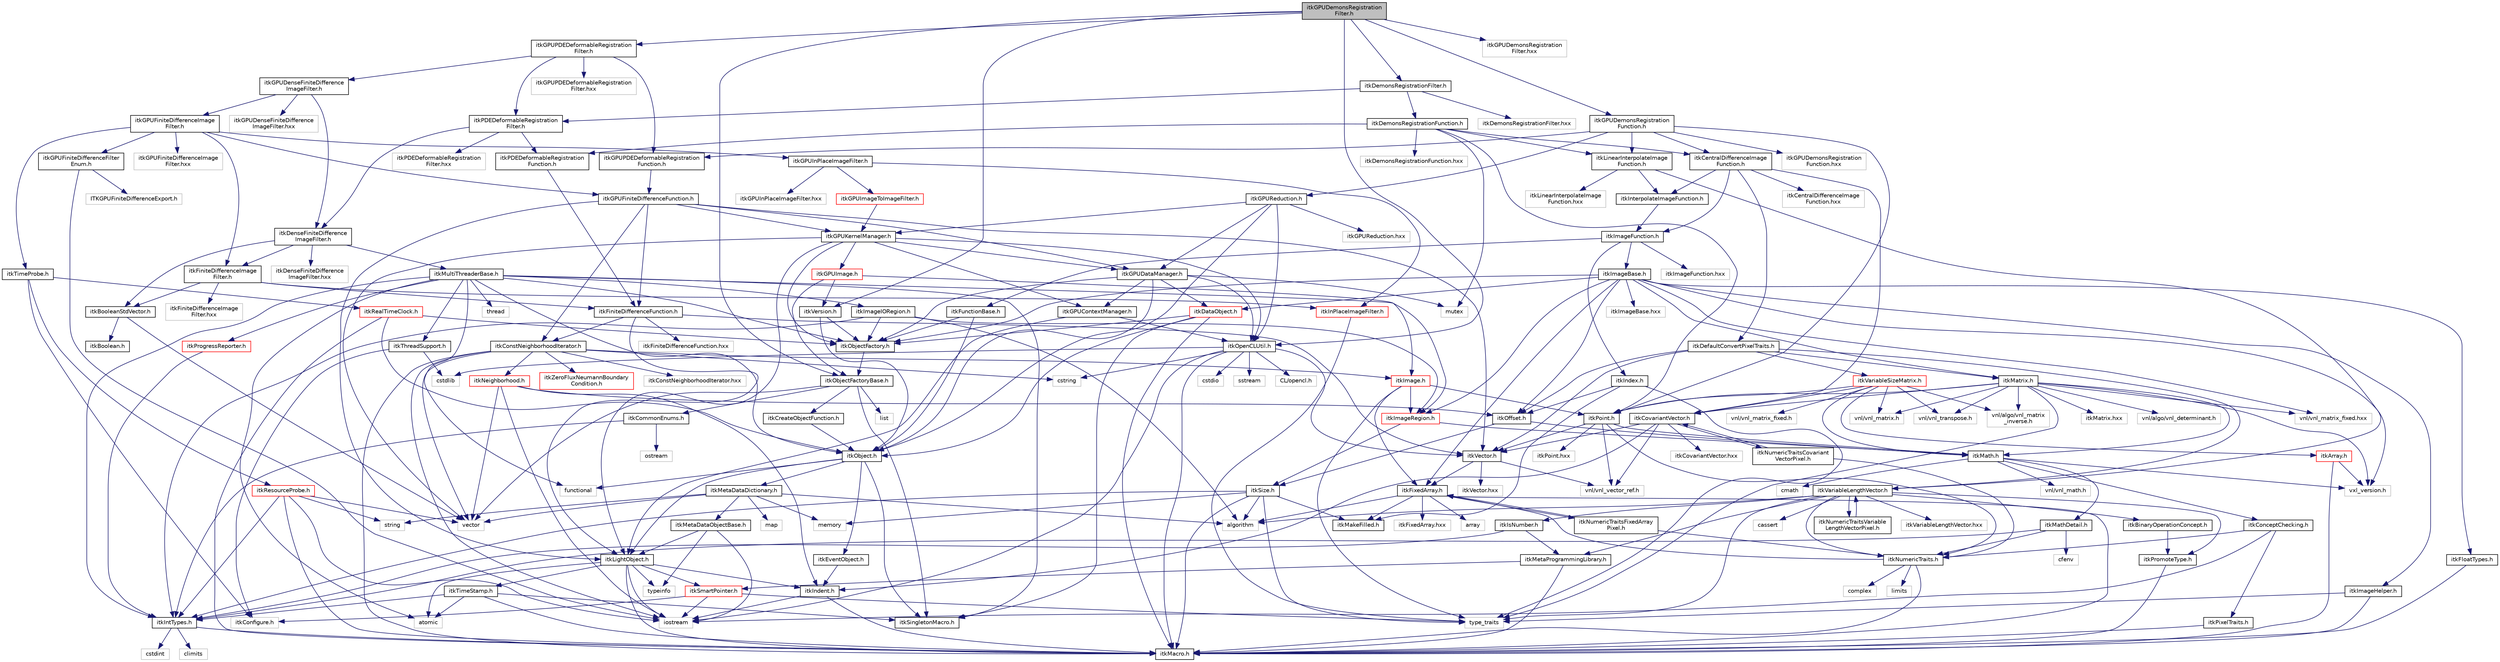 digraph "itkGPUDemonsRegistrationFilter.h"
{
 // LATEX_PDF_SIZE
  edge [fontname="Helvetica",fontsize="10",labelfontname="Helvetica",labelfontsize="10"];
  node [fontname="Helvetica",fontsize="10",shape=record];
  Node1 [label="itkGPUDemonsRegistration\lFilter.h",height=0.2,width=0.4,color="black", fillcolor="grey75", style="filled", fontcolor="black",tooltip=" "];
  Node1 -> Node2 [color="midnightblue",fontsize="10",style="solid",fontname="Helvetica"];
  Node2 [label="itkOpenCLUtil.h",height=0.2,width=0.4,color="black", fillcolor="white", style="filled",URL="$itkOpenCLUtil_8h.html",tooltip=" "];
  Node2 -> Node3 [color="midnightblue",fontsize="10",style="solid",fontname="Helvetica"];
  Node3 [label="cstring",height=0.2,width=0.4,color="grey75", fillcolor="white", style="filled",tooltip=" "];
  Node2 -> Node4 [color="midnightblue",fontsize="10",style="solid",fontname="Helvetica"];
  Node4 [label="cstdlib",height=0.2,width=0.4,color="grey75", fillcolor="white", style="filled",tooltip=" "];
  Node2 -> Node5 [color="midnightblue",fontsize="10",style="solid",fontname="Helvetica"];
  Node5 [label="cstdio",height=0.2,width=0.4,color="grey75", fillcolor="white", style="filled",tooltip=" "];
  Node2 -> Node6 [color="midnightblue",fontsize="10",style="solid",fontname="Helvetica"];
  Node6 [label="iostream",height=0.2,width=0.4,color="grey75", fillcolor="white", style="filled",tooltip=" "];
  Node2 -> Node7 [color="midnightblue",fontsize="10",style="solid",fontname="Helvetica"];
  Node7 [label="sstream",height=0.2,width=0.4,color="grey75", fillcolor="white", style="filled",tooltip=" "];
  Node2 -> Node8 [color="midnightblue",fontsize="10",style="solid",fontname="Helvetica"];
  Node8 [label="itkVector.h",height=0.2,width=0.4,color="black", fillcolor="white", style="filled",URL="$itkVector_8h.html",tooltip=" "];
  Node8 -> Node9 [color="midnightblue",fontsize="10",style="solid",fontname="Helvetica"];
  Node9 [label="itkFixedArray.h",height=0.2,width=0.4,color="black", fillcolor="white", style="filled",URL="$itkFixedArray_8h.html",tooltip=" "];
  Node9 -> Node10 [color="midnightblue",fontsize="10",style="solid",fontname="Helvetica"];
  Node10 [label="itkMacro.h",height=0.2,width=0.4,color="black", fillcolor="white", style="filled",URL="$itkMacro_8h.html",tooltip=" "];
  Node9 -> Node11 [color="midnightblue",fontsize="10",style="solid",fontname="Helvetica"];
  Node11 [label="itkMakeFilled.h",height=0.2,width=0.4,color="black", fillcolor="white", style="filled",URL="$itkMakeFilled_8h.html",tooltip=" "];
  Node9 -> Node12 [color="midnightblue",fontsize="10",style="solid",fontname="Helvetica"];
  Node12 [label="algorithm",height=0.2,width=0.4,color="grey75", fillcolor="white", style="filled",tooltip=" "];
  Node9 -> Node13 [color="midnightblue",fontsize="10",style="solid",fontname="Helvetica"];
  Node13 [label="array",height=0.2,width=0.4,color="grey75", fillcolor="white", style="filled",tooltip=" "];
  Node9 -> Node14 [color="midnightblue",fontsize="10",style="solid",fontname="Helvetica"];
  Node14 [label="itkFixedArray.hxx",height=0.2,width=0.4,color="grey75", fillcolor="white", style="filled",tooltip=" "];
  Node9 -> Node15 [color="midnightblue",fontsize="10",style="solid",fontname="Helvetica"];
  Node15 [label="itkNumericTraitsFixedArray\lPixel.h",height=0.2,width=0.4,color="black", fillcolor="white", style="filled",URL="$itkNumericTraitsFixedArrayPixel_8h.html",tooltip=" "];
  Node15 -> Node16 [color="midnightblue",fontsize="10",style="solid",fontname="Helvetica"];
  Node16 [label="itkNumericTraits.h",height=0.2,width=0.4,color="black", fillcolor="white", style="filled",URL="$itkNumericTraits_8h.html",tooltip=" "];
  Node16 -> Node10 [color="midnightblue",fontsize="10",style="solid",fontname="Helvetica"];
  Node16 -> Node17 [color="midnightblue",fontsize="10",style="solid",fontname="Helvetica"];
  Node17 [label="limits",height=0.2,width=0.4,color="grey75", fillcolor="white", style="filled",tooltip=" "];
  Node16 -> Node18 [color="midnightblue",fontsize="10",style="solid",fontname="Helvetica"];
  Node18 [label="complex",height=0.2,width=0.4,color="grey75", fillcolor="white", style="filled",tooltip=" "];
  Node16 -> Node9 [color="midnightblue",fontsize="10",style="solid",fontname="Helvetica"];
  Node15 -> Node9 [color="midnightblue",fontsize="10",style="solid",fontname="Helvetica"];
  Node8 -> Node19 [color="midnightblue",fontsize="10",style="solid",fontname="Helvetica"];
  Node19 [label="vnl/vnl_vector_ref.h",height=0.2,width=0.4,color="grey75", fillcolor="white", style="filled",tooltip=" "];
  Node8 -> Node20 [color="midnightblue",fontsize="10",style="solid",fontname="Helvetica"];
  Node20 [label="itkVector.hxx",height=0.2,width=0.4,color="grey75", fillcolor="white", style="filled",tooltip=" "];
  Node2 -> Node21 [color="midnightblue",fontsize="10",style="solid",fontname="Helvetica"];
  Node21 [label="CL/opencl.h",height=0.2,width=0.4,color="grey75", fillcolor="white", style="filled",tooltip=" "];
  Node2 -> Node10 [color="midnightblue",fontsize="10",style="solid",fontname="Helvetica"];
  Node1 -> Node22 [color="midnightblue",fontsize="10",style="solid",fontname="Helvetica"];
  Node22 [label="itkDemonsRegistrationFilter.h",height=0.2,width=0.4,color="black", fillcolor="white", style="filled",URL="$itkDemonsRegistrationFilter_8h.html",tooltip=" "];
  Node22 -> Node23 [color="midnightblue",fontsize="10",style="solid",fontname="Helvetica"];
  Node23 [label="itkPDEDeformableRegistration\lFilter.h",height=0.2,width=0.4,color="black", fillcolor="white", style="filled",URL="$itkPDEDeformableRegistrationFilter_8h.html",tooltip=" "];
  Node23 -> Node24 [color="midnightblue",fontsize="10",style="solid",fontname="Helvetica"];
  Node24 [label="itkDenseFiniteDifference\lImageFilter.h",height=0.2,width=0.4,color="black", fillcolor="white", style="filled",URL="$itkDenseFiniteDifferenceImageFilter_8h.html",tooltip=" "];
  Node24 -> Node25 [color="midnightblue",fontsize="10",style="solid",fontname="Helvetica"];
  Node25 [label="itkBooleanStdVector.h",height=0.2,width=0.4,color="black", fillcolor="white", style="filled",URL="$itkBooleanStdVector_8h.html",tooltip=" "];
  Node25 -> Node26 [color="midnightblue",fontsize="10",style="solid",fontname="Helvetica"];
  Node26 [label="itkBoolean.h",height=0.2,width=0.4,color="black", fillcolor="white", style="filled",URL="$itkBoolean_8h.html",tooltip=" "];
  Node25 -> Node27 [color="midnightblue",fontsize="10",style="solid",fontname="Helvetica"];
  Node27 [label="vector",height=0.2,width=0.4,color="grey75", fillcolor="white", style="filled",tooltip=" "];
  Node24 -> Node28 [color="midnightblue",fontsize="10",style="solid",fontname="Helvetica"];
  Node28 [label="itkFiniteDifferenceImage\lFilter.h",height=0.2,width=0.4,color="black", fillcolor="white", style="filled",URL="$itkFiniteDifferenceImageFilter_8h.html",tooltip=" "];
  Node28 -> Node25 [color="midnightblue",fontsize="10",style="solid",fontname="Helvetica"];
  Node28 -> Node29 [color="midnightblue",fontsize="10",style="solid",fontname="Helvetica"];
  Node29 [label="itkInPlaceImageFilter.h",height=0.2,width=0.4,color="red", fillcolor="white", style="filled",URL="$itkInPlaceImageFilter_8h.html",tooltip=" "];
  Node29 -> Node38 [color="midnightblue",fontsize="10",style="solid",fontname="Helvetica"];
  Node38 [label="type_traits",height=0.2,width=0.4,color="grey75", fillcolor="white", style="filled",tooltip=" "];
  Node28 -> Node121 [color="midnightblue",fontsize="10",style="solid",fontname="Helvetica"];
  Node121 [label="itkFiniteDifferenceFunction.h",height=0.2,width=0.4,color="black", fillcolor="white", style="filled",URL="$itkFiniteDifferenceFunction_8h.html",tooltip=" "];
  Node121 -> Node35 [color="midnightblue",fontsize="10",style="solid",fontname="Helvetica"];
  Node35 [label="itkLightObject.h",height=0.2,width=0.4,color="black", fillcolor="white", style="filled",URL="$itkLightObject_8h.html",tooltip=" "];
  Node35 -> Node10 [color="midnightblue",fontsize="10",style="solid",fontname="Helvetica"];
  Node35 -> Node36 [color="midnightblue",fontsize="10",style="solid",fontname="Helvetica"];
  Node36 [label="itkSmartPointer.h",height=0.2,width=0.4,color="red", fillcolor="white", style="filled",URL="$itkSmartPointer_8h.html",tooltip=" "];
  Node36 -> Node6 [color="midnightblue",fontsize="10",style="solid",fontname="Helvetica"];
  Node36 -> Node38 [color="midnightblue",fontsize="10",style="solid",fontname="Helvetica"];
  Node36 -> Node39 [color="midnightblue",fontsize="10",style="solid",fontname="Helvetica"];
  Node39 [label="itkConfigure.h",height=0.2,width=0.4,color="grey75", fillcolor="white", style="filled",tooltip=" "];
  Node35 -> Node40 [color="midnightblue",fontsize="10",style="solid",fontname="Helvetica"];
  Node40 [label="itkTimeStamp.h",height=0.2,width=0.4,color="black", fillcolor="white", style="filled",URL="$itkTimeStamp_8h.html",tooltip=" "];
  Node40 -> Node10 [color="midnightblue",fontsize="10",style="solid",fontname="Helvetica"];
  Node40 -> Node41 [color="midnightblue",fontsize="10",style="solid",fontname="Helvetica"];
  Node41 [label="itkIntTypes.h",height=0.2,width=0.4,color="black", fillcolor="white", style="filled",URL="$itkIntTypes_8h.html",tooltip=" "];
  Node41 -> Node10 [color="midnightblue",fontsize="10",style="solid",fontname="Helvetica"];
  Node41 -> Node42 [color="midnightblue",fontsize="10",style="solid",fontname="Helvetica"];
  Node42 [label="cstdint",height=0.2,width=0.4,color="grey75", fillcolor="white", style="filled",tooltip=" "];
  Node41 -> Node43 [color="midnightblue",fontsize="10",style="solid",fontname="Helvetica"];
  Node43 [label="climits",height=0.2,width=0.4,color="grey75", fillcolor="white", style="filled",tooltip=" "];
  Node40 -> Node44 [color="midnightblue",fontsize="10",style="solid",fontname="Helvetica"];
  Node44 [label="atomic",height=0.2,width=0.4,color="grey75", fillcolor="white", style="filled",tooltip=" "];
  Node40 -> Node45 [color="midnightblue",fontsize="10",style="solid",fontname="Helvetica"];
  Node45 [label="itkSingletonMacro.h",height=0.2,width=0.4,color="black", fillcolor="white", style="filled",URL="$itkSingletonMacro_8h.html",tooltip=" "];
  Node35 -> Node46 [color="midnightblue",fontsize="10",style="solid",fontname="Helvetica"];
  Node46 [label="itkIndent.h",height=0.2,width=0.4,color="black", fillcolor="white", style="filled",URL="$itkIndent_8h.html",tooltip=" "];
  Node46 -> Node10 [color="midnightblue",fontsize="10",style="solid",fontname="Helvetica"];
  Node46 -> Node6 [color="midnightblue",fontsize="10",style="solid",fontname="Helvetica"];
  Node35 -> Node44 [color="midnightblue",fontsize="10",style="solid",fontname="Helvetica"];
  Node35 -> Node6 [color="midnightblue",fontsize="10",style="solid",fontname="Helvetica"];
  Node35 -> Node47 [color="midnightblue",fontsize="10",style="solid",fontname="Helvetica"];
  Node47 [label="typeinfo",height=0.2,width=0.4,color="grey75", fillcolor="white", style="filled",tooltip=" "];
  Node121 -> Node122 [color="midnightblue",fontsize="10",style="solid",fontname="Helvetica"];
  Node122 [label="itkConstNeighborhoodIterator.h",height=0.2,width=0.4,color="black", fillcolor="white", style="filled",URL="$itkConstNeighborhoodIterator_8h.html",tooltip=" "];
  Node122 -> Node27 [color="midnightblue",fontsize="10",style="solid",fontname="Helvetica"];
  Node122 -> Node3 [color="midnightblue",fontsize="10",style="solid",fontname="Helvetica"];
  Node122 -> Node6 [color="midnightblue",fontsize="10",style="solid",fontname="Helvetica"];
  Node122 -> Node67 [color="midnightblue",fontsize="10",style="solid",fontname="Helvetica"];
  Node67 [label="itkImage.h",height=0.2,width=0.4,color="red", fillcolor="white", style="filled",URL="$itkImage_8h.html",tooltip=" "];
  Node67 -> Node68 [color="midnightblue",fontsize="10",style="solid",fontname="Helvetica"];
  Node68 [label="itkImageRegion.h",height=0.2,width=0.4,color="red", fillcolor="white", style="filled",URL="$itkImageRegion_8h.html",tooltip=" "];
  Node68 -> Node70 [color="midnightblue",fontsize="10",style="solid",fontname="Helvetica"];
  Node70 [label="itkSize.h",height=0.2,width=0.4,color="black", fillcolor="white", style="filled",URL="$itkSize_8h.html",tooltip=" "];
  Node70 -> Node41 [color="midnightblue",fontsize="10",style="solid",fontname="Helvetica"];
  Node70 -> Node10 [color="midnightblue",fontsize="10",style="solid",fontname="Helvetica"];
  Node70 -> Node11 [color="midnightblue",fontsize="10",style="solid",fontname="Helvetica"];
  Node70 -> Node12 [color="midnightblue",fontsize="10",style="solid",fontname="Helvetica"];
  Node70 -> Node38 [color="midnightblue",fontsize="10",style="solid",fontname="Helvetica"];
  Node70 -> Node53 [color="midnightblue",fontsize="10",style="solid",fontname="Helvetica"];
  Node53 [label="memory",height=0.2,width=0.4,color="grey75", fillcolor="white", style="filled",tooltip=" "];
  Node68 -> Node73 [color="midnightblue",fontsize="10",style="solid",fontname="Helvetica"];
  Node73 [label="itkMath.h",height=0.2,width=0.4,color="black", fillcolor="white", style="filled",URL="$itkMath_8h.html",tooltip=" "];
  Node73 -> Node74 [color="midnightblue",fontsize="10",style="solid",fontname="Helvetica"];
  Node74 [label="cmath",height=0.2,width=0.4,color="grey75", fillcolor="white", style="filled",tooltip=" "];
  Node73 -> Node75 [color="midnightblue",fontsize="10",style="solid",fontname="Helvetica"];
  Node75 [label="itkMathDetail.h",height=0.2,width=0.4,color="black", fillcolor="white", style="filled",URL="$itkMathDetail_8h.html",tooltip=" "];
  Node75 -> Node41 [color="midnightblue",fontsize="10",style="solid",fontname="Helvetica"];
  Node75 -> Node16 [color="midnightblue",fontsize="10",style="solid",fontname="Helvetica"];
  Node75 -> Node76 [color="midnightblue",fontsize="10",style="solid",fontname="Helvetica"];
  Node76 [label="cfenv",height=0.2,width=0.4,color="grey75", fillcolor="white", style="filled",tooltip=" "];
  Node73 -> Node77 [color="midnightblue",fontsize="10",style="solid",fontname="Helvetica"];
  Node77 [label="itkConceptChecking.h",height=0.2,width=0.4,color="black", fillcolor="white", style="filled",URL="$itkConceptChecking_8h.html",tooltip=" "];
  Node77 -> Node78 [color="midnightblue",fontsize="10",style="solid",fontname="Helvetica"];
  Node78 [label="itkPixelTraits.h",height=0.2,width=0.4,color="black", fillcolor="white", style="filled",URL="$itkPixelTraits_8h.html",tooltip=" "];
  Node78 -> Node10 [color="midnightblue",fontsize="10",style="solid",fontname="Helvetica"];
  Node77 -> Node16 [color="midnightblue",fontsize="10",style="solid",fontname="Helvetica"];
  Node77 -> Node6 [color="midnightblue",fontsize="10",style="solid",fontname="Helvetica"];
  Node73 -> Node79 [color="midnightblue",fontsize="10",style="solid",fontname="Helvetica"];
  Node79 [label="vnl/vnl_math.h",height=0.2,width=0.4,color="grey75", fillcolor="white", style="filled",tooltip=" "];
  Node73 -> Node80 [color="midnightblue",fontsize="10",style="solid",fontname="Helvetica"];
  Node80 [label="vxl_version.h",height=0.2,width=0.4,color="grey75", fillcolor="white", style="filled",tooltip=" "];
  Node67 -> Node72 [color="midnightblue",fontsize="10",style="solid",fontname="Helvetica"];
  Node72 [label="itkPoint.h",height=0.2,width=0.4,color="black", fillcolor="white", style="filled",URL="$itkPoint_8h.html",tooltip=" "];
  Node72 -> Node16 [color="midnightblue",fontsize="10",style="solid",fontname="Helvetica"];
  Node72 -> Node8 [color="midnightblue",fontsize="10",style="solid",fontname="Helvetica"];
  Node72 -> Node19 [color="midnightblue",fontsize="10",style="solid",fontname="Helvetica"];
  Node72 -> Node73 [color="midnightblue",fontsize="10",style="solid",fontname="Helvetica"];
  Node72 -> Node81 [color="midnightblue",fontsize="10",style="solid",fontname="Helvetica"];
  Node81 [label="itkPoint.hxx",height=0.2,width=0.4,color="grey75", fillcolor="white", style="filled",tooltip=" "];
  Node67 -> Node9 [color="midnightblue",fontsize="10",style="solid",fontname="Helvetica"];
  Node67 -> Node38 [color="midnightblue",fontsize="10",style="solid",fontname="Helvetica"];
  Node122 -> Node91 [color="midnightblue",fontsize="10",style="solid",fontname="Helvetica"];
  Node91 [label="itkNeighborhood.h",height=0.2,width=0.4,color="red", fillcolor="white", style="filled",URL="$itkNeighborhood_8h.html",tooltip=" "];
  Node91 -> Node6 [color="midnightblue",fontsize="10",style="solid",fontname="Helvetica"];
  Node91 -> Node46 [color="midnightblue",fontsize="10",style="solid",fontname="Helvetica"];
  Node91 -> Node83 [color="midnightblue",fontsize="10",style="solid",fontname="Helvetica"];
  Node83 [label="itkOffset.h",height=0.2,width=0.4,color="black", fillcolor="white", style="filled",URL="$itkOffset_8h.html",tooltip=" "];
  Node83 -> Node70 [color="midnightblue",fontsize="10",style="solid",fontname="Helvetica"];
  Node83 -> Node73 [color="midnightblue",fontsize="10",style="solid",fontname="Helvetica"];
  Node91 -> Node27 [color="midnightblue",fontsize="10",style="solid",fontname="Helvetica"];
  Node122 -> Node10 [color="midnightblue",fontsize="10",style="solid",fontname="Helvetica"];
  Node122 -> Node123 [color="midnightblue",fontsize="10",style="solid",fontname="Helvetica"];
  Node123 [label="itkZeroFluxNeumannBoundary\lCondition.h",height=0.2,width=0.4,color="red", fillcolor="white", style="filled",URL="$itkZeroFluxNeumannBoundaryCondition_8h.html",tooltip=" "];
  Node122 -> Node125 [color="midnightblue",fontsize="10",style="solid",fontname="Helvetica"];
  Node125 [label="itkConstNeighborhoodIterator.hxx",height=0.2,width=0.4,color="grey75", fillcolor="white", style="filled",tooltip=" "];
  Node121 -> Node8 [color="midnightblue",fontsize="10",style="solid",fontname="Helvetica"];
  Node121 -> Node126 [color="midnightblue",fontsize="10",style="solid",fontname="Helvetica"];
  Node126 [label="itkFiniteDifferenceFunction.hxx",height=0.2,width=0.4,color="grey75", fillcolor="white", style="filled",tooltip=" "];
  Node28 -> Node127 [color="midnightblue",fontsize="10",style="solid",fontname="Helvetica"];
  Node127 [label="itkFiniteDifferenceImage\lFilter.hxx",height=0.2,width=0.4,color="grey75", fillcolor="white", style="filled",tooltip=" "];
  Node24 -> Node128 [color="midnightblue",fontsize="10",style="solid",fontname="Helvetica"];
  Node128 [label="itkMultiThreaderBase.h",height=0.2,width=0.4,color="black", fillcolor="white", style="filled",URL="$itkMultiThreaderBase_8h.html",tooltip=" "];
  Node128 -> Node34 [color="midnightblue",fontsize="10",style="solid",fontname="Helvetica"];
  Node34 [label="itkObject.h",height=0.2,width=0.4,color="black", fillcolor="white", style="filled",URL="$itkObject_8h.html",tooltip=" "];
  Node34 -> Node35 [color="midnightblue",fontsize="10",style="solid",fontname="Helvetica"];
  Node34 -> Node48 [color="midnightblue",fontsize="10",style="solid",fontname="Helvetica"];
  Node48 [label="itkEventObject.h",height=0.2,width=0.4,color="black", fillcolor="white", style="filled",URL="$itkEventObject_8h.html",tooltip=" "];
  Node48 -> Node46 [color="midnightblue",fontsize="10",style="solid",fontname="Helvetica"];
  Node34 -> Node49 [color="midnightblue",fontsize="10",style="solid",fontname="Helvetica"];
  Node49 [label="itkMetaDataDictionary.h",height=0.2,width=0.4,color="black", fillcolor="white", style="filled",URL="$itkMetaDataDictionary_8h.html",tooltip=" "];
  Node49 -> Node50 [color="midnightblue",fontsize="10",style="solid",fontname="Helvetica"];
  Node50 [label="itkMetaDataObjectBase.h",height=0.2,width=0.4,color="black", fillcolor="white", style="filled",URL="$itkMetaDataObjectBase_8h.html",tooltip=" "];
  Node50 -> Node35 [color="midnightblue",fontsize="10",style="solid",fontname="Helvetica"];
  Node50 -> Node47 [color="midnightblue",fontsize="10",style="solid",fontname="Helvetica"];
  Node50 -> Node6 [color="midnightblue",fontsize="10",style="solid",fontname="Helvetica"];
  Node49 -> Node12 [color="midnightblue",fontsize="10",style="solid",fontname="Helvetica"];
  Node49 -> Node27 [color="midnightblue",fontsize="10",style="solid",fontname="Helvetica"];
  Node49 -> Node51 [color="midnightblue",fontsize="10",style="solid",fontname="Helvetica"];
  Node51 [label="map",height=0.2,width=0.4,color="grey75", fillcolor="white", style="filled",tooltip=" "];
  Node49 -> Node52 [color="midnightblue",fontsize="10",style="solid",fontname="Helvetica"];
  Node52 [label="string",height=0.2,width=0.4,color="grey75", fillcolor="white", style="filled",tooltip=" "];
  Node49 -> Node53 [color="midnightblue",fontsize="10",style="solid",fontname="Helvetica"];
  Node34 -> Node45 [color="midnightblue",fontsize="10",style="solid",fontname="Helvetica"];
  Node34 -> Node54 [color="midnightblue",fontsize="10",style="solid",fontname="Helvetica"];
  Node54 [label="functional",height=0.2,width=0.4,color="grey75", fillcolor="white", style="filled",tooltip=" "];
  Node128 -> Node64 [color="midnightblue",fontsize="10",style="solid",fontname="Helvetica"];
  Node64 [label="itkThreadSupport.h",height=0.2,width=0.4,color="black", fillcolor="white", style="filled",URL="$itkThreadSupport_8h.html",tooltip=" "];
  Node64 -> Node4 [color="midnightblue",fontsize="10",style="solid",fontname="Helvetica"];
  Node64 -> Node39 [color="midnightblue",fontsize="10",style="solid",fontname="Helvetica"];
  Node128 -> Node58 [color="midnightblue",fontsize="10",style="solid",fontname="Helvetica"];
  Node58 [label="itkObjectFactory.h",height=0.2,width=0.4,color="black", fillcolor="white", style="filled",URL="$itkObjectFactory_8h.html",tooltip=" "];
  Node58 -> Node59 [color="midnightblue",fontsize="10",style="solid",fontname="Helvetica"];
  Node59 [label="itkObjectFactoryBase.h",height=0.2,width=0.4,color="black", fillcolor="white", style="filled",URL="$itkObjectFactoryBase_8h.html",tooltip=" "];
  Node59 -> Node60 [color="midnightblue",fontsize="10",style="solid",fontname="Helvetica"];
  Node60 [label="itkCreateObjectFunction.h",height=0.2,width=0.4,color="black", fillcolor="white", style="filled",URL="$itkCreateObjectFunction_8h.html",tooltip=" "];
  Node60 -> Node34 [color="midnightblue",fontsize="10",style="solid",fontname="Helvetica"];
  Node59 -> Node45 [color="midnightblue",fontsize="10",style="solid",fontname="Helvetica"];
  Node59 -> Node61 [color="midnightblue",fontsize="10",style="solid",fontname="Helvetica"];
  Node61 [label="itkCommonEnums.h",height=0.2,width=0.4,color="black", fillcolor="white", style="filled",URL="$itkCommonEnums_8h.html",tooltip=" "];
  Node61 -> Node41 [color="midnightblue",fontsize="10",style="solid",fontname="Helvetica"];
  Node61 -> Node62 [color="midnightblue",fontsize="10",style="solid",fontname="Helvetica"];
  Node62 [label="ostream",height=0.2,width=0.4,color="grey75", fillcolor="white", style="filled",tooltip=" "];
  Node59 -> Node63 [color="midnightblue",fontsize="10",style="solid",fontname="Helvetica"];
  Node63 [label="list",height=0.2,width=0.4,color="grey75", fillcolor="white", style="filled",tooltip=" "];
  Node59 -> Node27 [color="midnightblue",fontsize="10",style="solid",fontname="Helvetica"];
  Node128 -> Node41 [color="midnightblue",fontsize="10",style="solid",fontname="Helvetica"];
  Node128 -> Node68 [color="midnightblue",fontsize="10",style="solid",fontname="Helvetica"];
  Node128 -> Node113 [color="midnightblue",fontsize="10",style="solid",fontname="Helvetica"];
  Node113 [label="itkImageIORegion.h",height=0.2,width=0.4,color="black", fillcolor="white", style="filled",URL="$itkImageIORegion_8h.html",tooltip=" "];
  Node113 -> Node12 [color="midnightblue",fontsize="10",style="solid",fontname="Helvetica"];
  Node113 -> Node41 [color="midnightblue",fontsize="10",style="solid",fontname="Helvetica"];
  Node113 -> Node58 [color="midnightblue",fontsize="10",style="solid",fontname="Helvetica"];
  Node113 -> Node68 [color="midnightblue",fontsize="10",style="solid",fontname="Helvetica"];
  Node128 -> Node45 [color="midnightblue",fontsize="10",style="solid",fontname="Helvetica"];
  Node128 -> Node44 [color="midnightblue",fontsize="10",style="solid",fontname="Helvetica"];
  Node128 -> Node54 [color="midnightblue",fontsize="10",style="solid",fontname="Helvetica"];
  Node128 -> Node66 [color="midnightblue",fontsize="10",style="solid",fontname="Helvetica"];
  Node66 [label="thread",height=0.2,width=0.4,color="grey75", fillcolor="white", style="filled",tooltip=" "];
  Node128 -> Node129 [color="midnightblue",fontsize="10",style="solid",fontname="Helvetica"];
  Node129 [label="itkProgressReporter.h",height=0.2,width=0.4,color="red", fillcolor="white", style="filled",URL="$itkProgressReporter_8h.html",tooltip=" "];
  Node129 -> Node41 [color="midnightblue",fontsize="10",style="solid",fontname="Helvetica"];
  Node24 -> Node130 [color="midnightblue",fontsize="10",style="solid",fontname="Helvetica"];
  Node130 [label="itkDenseFiniteDifference\lImageFilter.hxx",height=0.2,width=0.4,color="grey75", fillcolor="white", style="filled",tooltip=" "];
  Node23 -> Node131 [color="midnightblue",fontsize="10",style="solid",fontname="Helvetica"];
  Node131 [label="itkPDEDeformableRegistration\lFunction.h",height=0.2,width=0.4,color="black", fillcolor="white", style="filled",URL="$itkPDEDeformableRegistrationFunction_8h.html",tooltip=" "];
  Node131 -> Node121 [color="midnightblue",fontsize="10",style="solid",fontname="Helvetica"];
  Node23 -> Node132 [color="midnightblue",fontsize="10",style="solid",fontname="Helvetica"];
  Node132 [label="itkPDEDeformableRegistration\lFilter.hxx",height=0.2,width=0.4,color="grey75", fillcolor="white", style="filled",tooltip=" "];
  Node22 -> Node133 [color="midnightblue",fontsize="10",style="solid",fontname="Helvetica"];
  Node133 [label="itkDemonsRegistrationFunction.h",height=0.2,width=0.4,color="black", fillcolor="white", style="filled",URL="$itkDemonsRegistrationFunction_8h.html",tooltip=" "];
  Node133 -> Node131 [color="midnightblue",fontsize="10",style="solid",fontname="Helvetica"];
  Node133 -> Node72 [color="midnightblue",fontsize="10",style="solid",fontname="Helvetica"];
  Node133 -> Node134 [color="midnightblue",fontsize="10",style="solid",fontname="Helvetica"];
  Node134 [label="itkLinearInterpolateImage\lFunction.h",height=0.2,width=0.4,color="black", fillcolor="white", style="filled",URL="$itkLinearInterpolateImageFunction_8h.html",tooltip=" "];
  Node134 -> Node135 [color="midnightblue",fontsize="10",style="solid",fontname="Helvetica"];
  Node135 [label="itkInterpolateImageFunction.h",height=0.2,width=0.4,color="black", fillcolor="white", style="filled",URL="$itkInterpolateImageFunction_8h.html",tooltip=" "];
  Node135 -> Node136 [color="midnightblue",fontsize="10",style="solid",fontname="Helvetica"];
  Node136 [label="itkImageFunction.h",height=0.2,width=0.4,color="black", fillcolor="white", style="filled",URL="$itkImageFunction_8h.html",tooltip=" "];
  Node136 -> Node137 [color="midnightblue",fontsize="10",style="solid",fontname="Helvetica"];
  Node137 [label="itkFunctionBase.h",height=0.2,width=0.4,color="black", fillcolor="white", style="filled",URL="$itkFunctionBase_8h.html",tooltip=" "];
  Node137 -> Node34 [color="midnightblue",fontsize="10",style="solid",fontname="Helvetica"];
  Node137 -> Node58 [color="midnightblue",fontsize="10",style="solid",fontname="Helvetica"];
  Node136 -> Node82 [color="midnightblue",fontsize="10",style="solid",fontname="Helvetica"];
  Node82 [label="itkIndex.h",height=0.2,width=0.4,color="black", fillcolor="white", style="filled",URL="$itkIndex_8h.html",tooltip=" "];
  Node82 -> Node11 [color="midnightblue",fontsize="10",style="solid",fontname="Helvetica"];
  Node82 -> Node83 [color="midnightblue",fontsize="10",style="solid",fontname="Helvetica"];
  Node82 -> Node38 [color="midnightblue",fontsize="10",style="solid",fontname="Helvetica"];
  Node136 -> Node97 [color="midnightblue",fontsize="10",style="solid",fontname="Helvetica"];
  Node97 [label="itkImageBase.h",height=0.2,width=0.4,color="black", fillcolor="white", style="filled",URL="$itkImageBase_8h.html",tooltip=" "];
  Node97 -> Node33 [color="midnightblue",fontsize="10",style="solid",fontname="Helvetica"];
  Node33 [label="itkDataObject.h",height=0.2,width=0.4,color="red", fillcolor="white", style="filled",URL="$itkDataObject_8h.html",tooltip=" "];
  Node33 -> Node34 [color="midnightblue",fontsize="10",style="solid",fontname="Helvetica"];
  Node33 -> Node10 [color="midnightblue",fontsize="10",style="solid",fontname="Helvetica"];
  Node33 -> Node45 [color="midnightblue",fontsize="10",style="solid",fontname="Helvetica"];
  Node33 -> Node58 [color="midnightblue",fontsize="10",style="solid",fontname="Helvetica"];
  Node97 -> Node68 [color="midnightblue",fontsize="10",style="solid",fontname="Helvetica"];
  Node97 -> Node98 [color="midnightblue",fontsize="10",style="solid",fontname="Helvetica"];
  Node98 [label="itkMatrix.h",height=0.2,width=0.4,color="black", fillcolor="white", style="filled",URL="$itkMatrix_8h.html",tooltip=" "];
  Node98 -> Node72 [color="midnightblue",fontsize="10",style="solid",fontname="Helvetica"];
  Node98 -> Node99 [color="midnightblue",fontsize="10",style="solid",fontname="Helvetica"];
  Node99 [label="itkCovariantVector.h",height=0.2,width=0.4,color="black", fillcolor="white", style="filled",URL="$itkCovariantVector_8h.html",tooltip=" "];
  Node99 -> Node46 [color="midnightblue",fontsize="10",style="solid",fontname="Helvetica"];
  Node99 -> Node8 [color="midnightblue",fontsize="10",style="solid",fontname="Helvetica"];
  Node99 -> Node19 [color="midnightblue",fontsize="10",style="solid",fontname="Helvetica"];
  Node99 -> Node100 [color="midnightblue",fontsize="10",style="solid",fontname="Helvetica"];
  Node100 [label="itkNumericTraitsCovariant\lVectorPixel.h",height=0.2,width=0.4,color="black", fillcolor="white", style="filled",URL="$itkNumericTraitsCovariantVectorPixel_8h.html",tooltip=" "];
  Node100 -> Node16 [color="midnightblue",fontsize="10",style="solid",fontname="Helvetica"];
  Node100 -> Node99 [color="midnightblue",fontsize="10",style="solid",fontname="Helvetica"];
  Node99 -> Node101 [color="midnightblue",fontsize="10",style="solid",fontname="Helvetica"];
  Node101 [label="itkCovariantVector.hxx",height=0.2,width=0.4,color="grey75", fillcolor="white", style="filled",tooltip=" "];
  Node98 -> Node80 [color="midnightblue",fontsize="10",style="solid",fontname="Helvetica"];
  Node98 -> Node102 [color="midnightblue",fontsize="10",style="solid",fontname="Helvetica"];
  Node102 [label="vnl/vnl_matrix_fixed.hxx",height=0.2,width=0.4,color="grey75", fillcolor="white", style="filled",tooltip=" "];
  Node98 -> Node103 [color="midnightblue",fontsize="10",style="solid",fontname="Helvetica"];
  Node103 [label="vnl/vnl_transpose.h",height=0.2,width=0.4,color="grey75", fillcolor="white", style="filled",tooltip=" "];
  Node98 -> Node104 [color="midnightblue",fontsize="10",style="solid",fontname="Helvetica"];
  Node104 [label="vnl/algo/vnl_matrix\l_inverse.h",height=0.2,width=0.4,color="grey75", fillcolor="white", style="filled",tooltip=" "];
  Node98 -> Node105 [color="midnightblue",fontsize="10",style="solid",fontname="Helvetica"];
  Node105 [label="vnl/vnl_matrix.h",height=0.2,width=0.4,color="grey75", fillcolor="white", style="filled",tooltip=" "];
  Node98 -> Node106 [color="midnightblue",fontsize="10",style="solid",fontname="Helvetica"];
  Node106 [label="vnl/algo/vnl_determinant.h",height=0.2,width=0.4,color="grey75", fillcolor="white", style="filled",tooltip=" "];
  Node98 -> Node73 [color="midnightblue",fontsize="10",style="solid",fontname="Helvetica"];
  Node98 -> Node38 [color="midnightblue",fontsize="10",style="solid",fontname="Helvetica"];
  Node98 -> Node107 [color="midnightblue",fontsize="10",style="solid",fontname="Helvetica"];
  Node107 [label="itkMatrix.hxx",height=0.2,width=0.4,color="grey75", fillcolor="white", style="filled",tooltip=" "];
  Node97 -> Node58 [color="midnightblue",fontsize="10",style="solid",fontname="Helvetica"];
  Node97 -> Node83 [color="midnightblue",fontsize="10",style="solid",fontname="Helvetica"];
  Node97 -> Node9 [color="midnightblue",fontsize="10",style="solid",fontname="Helvetica"];
  Node97 -> Node108 [color="midnightblue",fontsize="10",style="solid",fontname="Helvetica"];
  Node108 [label="itkImageHelper.h",height=0.2,width=0.4,color="black", fillcolor="white", style="filled",URL="$itkImageHelper_8h.html",tooltip=" "];
  Node108 -> Node10 [color="midnightblue",fontsize="10",style="solid",fontname="Helvetica"];
  Node108 -> Node38 [color="midnightblue",fontsize="10",style="solid",fontname="Helvetica"];
  Node97 -> Node109 [color="midnightblue",fontsize="10",style="solid",fontname="Helvetica"];
  Node109 [label="itkFloatTypes.h",height=0.2,width=0.4,color="black", fillcolor="white", style="filled",URL="$itkFloatTypes_8h.html",tooltip=" "];
  Node109 -> Node10 [color="midnightblue",fontsize="10",style="solid",fontname="Helvetica"];
  Node97 -> Node80 [color="midnightblue",fontsize="10",style="solid",fontname="Helvetica"];
  Node97 -> Node102 [color="midnightblue",fontsize="10",style="solid",fontname="Helvetica"];
  Node97 -> Node110 [color="midnightblue",fontsize="10",style="solid",fontname="Helvetica"];
  Node110 [label="itkImageBase.hxx",height=0.2,width=0.4,color="grey75", fillcolor="white", style="filled",tooltip=" "];
  Node136 -> Node138 [color="midnightblue",fontsize="10",style="solid",fontname="Helvetica"];
  Node138 [label="itkImageFunction.hxx",height=0.2,width=0.4,color="grey75", fillcolor="white", style="filled",tooltip=" "];
  Node134 -> Node139 [color="midnightblue",fontsize="10",style="solid",fontname="Helvetica"];
  Node139 [label="itkVariableLengthVector.h",height=0.2,width=0.4,color="black", fillcolor="white", style="filled",URL="$itkVariableLengthVector_8h.html",tooltip=" "];
  Node139 -> Node140 [color="midnightblue",fontsize="10",style="solid",fontname="Helvetica"];
  Node140 [label="cassert",height=0.2,width=0.4,color="grey75", fillcolor="white", style="filled",tooltip=" "];
  Node139 -> Node12 [color="midnightblue",fontsize="10",style="solid",fontname="Helvetica"];
  Node139 -> Node38 [color="midnightblue",fontsize="10",style="solid",fontname="Helvetica"];
  Node139 -> Node16 [color="midnightblue",fontsize="10",style="solid",fontname="Helvetica"];
  Node139 -> Node141 [color="midnightblue",fontsize="10",style="solid",fontname="Helvetica"];
  Node141 [label="itkMetaProgrammingLibrary.h",height=0.2,width=0.4,color="black", fillcolor="white", style="filled",URL="$itkMetaProgrammingLibrary_8h.html",tooltip=" "];
  Node141 -> Node10 [color="midnightblue",fontsize="10",style="solid",fontname="Helvetica"];
  Node141 -> Node36 [color="midnightblue",fontsize="10",style="solid",fontname="Helvetica"];
  Node139 -> Node142 [color="midnightblue",fontsize="10",style="solid",fontname="Helvetica"];
  Node142 [label="itkIsNumber.h",height=0.2,width=0.4,color="black", fillcolor="white", style="filled",URL="$itkIsNumber_8h.html",tooltip=" "];
  Node142 -> Node141 [color="midnightblue",fontsize="10",style="solid",fontname="Helvetica"];
  Node142 -> Node41 [color="midnightblue",fontsize="10",style="solid",fontname="Helvetica"];
  Node139 -> Node143 [color="midnightblue",fontsize="10",style="solid",fontname="Helvetica"];
  Node143 [label="itkPromoteType.h",height=0.2,width=0.4,color="black", fillcolor="white", style="filled",URL="$itkPromoteType_8h.html",tooltip=" "];
  Node143 -> Node10 [color="midnightblue",fontsize="10",style="solid",fontname="Helvetica"];
  Node139 -> Node144 [color="midnightblue",fontsize="10",style="solid",fontname="Helvetica"];
  Node144 [label="itkBinaryOperationConcept.h",height=0.2,width=0.4,color="black", fillcolor="white", style="filled",URL="$itkBinaryOperationConcept_8h.html",tooltip=" "];
  Node144 -> Node143 [color="midnightblue",fontsize="10",style="solid",fontname="Helvetica"];
  Node139 -> Node145 [color="midnightblue",fontsize="10",style="solid",fontname="Helvetica"];
  Node145 [label="itkNumericTraitsVariable\lLengthVectorPixel.h",height=0.2,width=0.4,color="black", fillcolor="white", style="filled",URL="$itkNumericTraitsVariableLengthVectorPixel_8h.html",tooltip=" "];
  Node145 -> Node139 [color="midnightblue",fontsize="10",style="solid",fontname="Helvetica"];
  Node139 -> Node146 [color="midnightblue",fontsize="10",style="solid",fontname="Helvetica"];
  Node146 [label="itkVariableLengthVector.hxx",height=0.2,width=0.4,color="grey75", fillcolor="white", style="filled",tooltip=" "];
  Node134 -> Node147 [color="midnightblue",fontsize="10",style="solid",fontname="Helvetica"];
  Node147 [label="itkLinearInterpolateImage\lFunction.hxx",height=0.2,width=0.4,color="grey75", fillcolor="white", style="filled",tooltip=" "];
  Node133 -> Node148 [color="midnightblue",fontsize="10",style="solid",fontname="Helvetica"];
  Node148 [label="itkCentralDifferenceImage\lFunction.h",height=0.2,width=0.4,color="black", fillcolor="white", style="filled",URL="$itkCentralDifferenceImageFunction_8h.html",tooltip=" "];
  Node148 -> Node136 [color="midnightblue",fontsize="10",style="solid",fontname="Helvetica"];
  Node148 -> Node99 [color="midnightblue",fontsize="10",style="solid",fontname="Helvetica"];
  Node148 -> Node135 [color="midnightblue",fontsize="10",style="solid",fontname="Helvetica"];
  Node148 -> Node149 [color="midnightblue",fontsize="10",style="solid",fontname="Helvetica"];
  Node149 [label="itkDefaultConvertPixelTraits.h",height=0.2,width=0.4,color="black", fillcolor="white", style="filled",URL="$itkDefaultConvertPixelTraits_8h.html",tooltip=" "];
  Node149 -> Node83 [color="midnightblue",fontsize="10",style="solid",fontname="Helvetica"];
  Node149 -> Node8 [color="midnightblue",fontsize="10",style="solid",fontname="Helvetica"];
  Node149 -> Node98 [color="midnightblue",fontsize="10",style="solid",fontname="Helvetica"];
  Node149 -> Node139 [color="midnightblue",fontsize="10",style="solid",fontname="Helvetica"];
  Node149 -> Node150 [color="midnightblue",fontsize="10",style="solid",fontname="Helvetica"];
  Node150 [label="itkVariableSizeMatrix.h",height=0.2,width=0.4,color="red", fillcolor="white", style="filled",URL="$itkVariableSizeMatrix_8h.html",tooltip=" "];
  Node150 -> Node72 [color="midnightblue",fontsize="10",style="solid",fontname="Helvetica"];
  Node150 -> Node99 [color="midnightblue",fontsize="10",style="solid",fontname="Helvetica"];
  Node150 -> Node151 [color="midnightblue",fontsize="10",style="solid",fontname="Helvetica"];
  Node151 [label="vnl/vnl_matrix_fixed.h",height=0.2,width=0.4,color="grey75", fillcolor="white", style="filled",tooltip=" "];
  Node150 -> Node104 [color="midnightblue",fontsize="10",style="solid",fontname="Helvetica"];
  Node150 -> Node103 [color="midnightblue",fontsize="10",style="solid",fontname="Helvetica"];
  Node150 -> Node105 [color="midnightblue",fontsize="10",style="solid",fontname="Helvetica"];
  Node150 -> Node152 [color="midnightblue",fontsize="10",style="solid",fontname="Helvetica"];
  Node152 [label="itkArray.h",height=0.2,width=0.4,color="red", fillcolor="white", style="filled",URL="$itkArray_8h.html",tooltip=" "];
  Node152 -> Node10 [color="midnightblue",fontsize="10",style="solid",fontname="Helvetica"];
  Node152 -> Node80 [color="midnightblue",fontsize="10",style="solid",fontname="Helvetica"];
  Node150 -> Node73 [color="midnightblue",fontsize="10",style="solid",fontname="Helvetica"];
  Node148 -> Node155 [color="midnightblue",fontsize="10",style="solid",fontname="Helvetica"];
  Node155 [label="itkCentralDifferenceImage\lFunction.hxx",height=0.2,width=0.4,color="grey75", fillcolor="white", style="filled",tooltip=" "];
  Node133 -> Node156 [color="midnightblue",fontsize="10",style="solid",fontname="Helvetica"];
  Node156 [label="mutex",height=0.2,width=0.4,color="grey75", fillcolor="white", style="filled",tooltip=" "];
  Node133 -> Node157 [color="midnightblue",fontsize="10",style="solid",fontname="Helvetica"];
  Node157 [label="itkDemonsRegistrationFunction.hxx",height=0.2,width=0.4,color="grey75", fillcolor="white", style="filled",tooltip=" "];
  Node22 -> Node158 [color="midnightblue",fontsize="10",style="solid",fontname="Helvetica"];
  Node158 [label="itkDemonsRegistrationFilter.hxx",height=0.2,width=0.4,color="grey75", fillcolor="white", style="filled",tooltip=" "];
  Node1 -> Node159 [color="midnightblue",fontsize="10",style="solid",fontname="Helvetica"];
  Node159 [label="itkGPUPDEDeformableRegistration\lFilter.h",height=0.2,width=0.4,color="black", fillcolor="white", style="filled",URL="$itkGPUPDEDeformableRegistrationFilter_8h.html",tooltip=" "];
  Node159 -> Node160 [color="midnightblue",fontsize="10",style="solid",fontname="Helvetica"];
  Node160 [label="itkGPUDenseFiniteDifference\lImageFilter.h",height=0.2,width=0.4,color="black", fillcolor="white", style="filled",URL="$itkGPUDenseFiniteDifferenceImageFilter_8h.html",tooltip=" "];
  Node160 -> Node24 [color="midnightblue",fontsize="10",style="solid",fontname="Helvetica"];
  Node160 -> Node161 [color="midnightblue",fontsize="10",style="solid",fontname="Helvetica"];
  Node161 [label="itkGPUFiniteDifferenceImage\lFilter.h",height=0.2,width=0.4,color="black", fillcolor="white", style="filled",URL="$itkGPUFiniteDifferenceImageFilter_8h.html",tooltip=" "];
  Node161 -> Node162 [color="midnightblue",fontsize="10",style="solid",fontname="Helvetica"];
  Node162 [label="itkGPUInPlaceImageFilter.h",height=0.2,width=0.4,color="black", fillcolor="white", style="filled",URL="$itkGPUInPlaceImageFilter_8h.html",tooltip=" "];
  Node162 -> Node29 [color="midnightblue",fontsize="10",style="solid",fontname="Helvetica"];
  Node162 -> Node163 [color="midnightblue",fontsize="10",style="solid",fontname="Helvetica"];
  Node163 [label="itkGPUImageToImageFilter.h",height=0.2,width=0.4,color="red", fillcolor="white", style="filled",URL="$itkGPUImageToImageFilter_8h.html",tooltip=" "];
  Node163 -> Node164 [color="midnightblue",fontsize="10",style="solid",fontname="Helvetica"];
  Node164 [label="itkGPUKernelManager.h",height=0.2,width=0.4,color="black", fillcolor="white", style="filled",URL="$itkGPUKernelManager_8h.html",tooltip=" "];
  Node164 -> Node27 [color="midnightblue",fontsize="10",style="solid",fontname="Helvetica"];
  Node164 -> Node35 [color="midnightblue",fontsize="10",style="solid",fontname="Helvetica"];
  Node164 -> Node58 [color="midnightblue",fontsize="10",style="solid",fontname="Helvetica"];
  Node164 -> Node2 [color="midnightblue",fontsize="10",style="solid",fontname="Helvetica"];
  Node164 -> Node165 [color="midnightblue",fontsize="10",style="solid",fontname="Helvetica"];
  Node165 [label="itkGPUImage.h",height=0.2,width=0.4,color="red", fillcolor="white", style="filled",URL="$itkGPUImage_8h.html",tooltip=" "];
  Node165 -> Node67 [color="midnightblue",fontsize="10",style="solid",fontname="Helvetica"];
  Node165 -> Node170 [color="midnightblue",fontsize="10",style="solid",fontname="Helvetica"];
  Node170 [label="itkVersion.h",height=0.2,width=0.4,color="black", fillcolor="white", style="filled",URL="$itkVersion_8h.html",tooltip=" "];
  Node170 -> Node34 [color="midnightblue",fontsize="10",style="solid",fontname="Helvetica"];
  Node170 -> Node58 [color="midnightblue",fontsize="10",style="solid",fontname="Helvetica"];
  Node165 -> Node59 [color="midnightblue",fontsize="10",style="solid",fontname="Helvetica"];
  Node164 -> Node168 [color="midnightblue",fontsize="10",style="solid",fontname="Helvetica"];
  Node168 [label="itkGPUContextManager.h",height=0.2,width=0.4,color="black", fillcolor="white", style="filled",URL="$itkGPUContextManager_8h.html",tooltip=" "];
  Node168 -> Node2 [color="midnightblue",fontsize="10",style="solid",fontname="Helvetica"];
  Node168 -> Node35 [color="midnightblue",fontsize="10",style="solid",fontname="Helvetica"];
  Node164 -> Node167 [color="midnightblue",fontsize="10",style="solid",fontname="Helvetica"];
  Node167 [label="itkGPUDataManager.h",height=0.2,width=0.4,color="black", fillcolor="white", style="filled",URL="$itkGPUDataManager_8h.html",tooltip=" "];
  Node167 -> Node34 [color="midnightblue",fontsize="10",style="solid",fontname="Helvetica"];
  Node167 -> Node33 [color="midnightblue",fontsize="10",style="solid",fontname="Helvetica"];
  Node167 -> Node58 [color="midnightblue",fontsize="10",style="solid",fontname="Helvetica"];
  Node167 -> Node2 [color="midnightblue",fontsize="10",style="solid",fontname="Helvetica"];
  Node167 -> Node168 [color="midnightblue",fontsize="10",style="solid",fontname="Helvetica"];
  Node167 -> Node156 [color="midnightblue",fontsize="10",style="solid",fontname="Helvetica"];
  Node162 -> Node173 [color="midnightblue",fontsize="10",style="solid",fontname="Helvetica"];
  Node173 [label="itkGPUInPlaceImageFilter.hxx",height=0.2,width=0.4,color="grey75", fillcolor="white", style="filled",tooltip=" "];
  Node161 -> Node174 [color="midnightblue",fontsize="10",style="solid",fontname="Helvetica"];
  Node174 [label="itkGPUFiniteDifferenceFunction.h",height=0.2,width=0.4,color="black", fillcolor="white", style="filled",URL="$itkGPUFiniteDifferenceFunction_8h.html",tooltip=" "];
  Node174 -> Node121 [color="midnightblue",fontsize="10",style="solid",fontname="Helvetica"];
  Node174 -> Node35 [color="midnightblue",fontsize="10",style="solid",fontname="Helvetica"];
  Node174 -> Node122 [color="midnightblue",fontsize="10",style="solid",fontname="Helvetica"];
  Node174 -> Node8 [color="midnightblue",fontsize="10",style="solid",fontname="Helvetica"];
  Node174 -> Node167 [color="midnightblue",fontsize="10",style="solid",fontname="Helvetica"];
  Node174 -> Node164 [color="midnightblue",fontsize="10",style="solid",fontname="Helvetica"];
  Node161 -> Node28 [color="midnightblue",fontsize="10",style="solid",fontname="Helvetica"];
  Node161 -> Node175 [color="midnightblue",fontsize="10",style="solid",fontname="Helvetica"];
  Node175 [label="itkTimeProbe.h",height=0.2,width=0.4,color="black", fillcolor="white", style="filled",URL="$itkTimeProbe_8h.html",tooltip=" "];
  Node175 -> Node39 [color="midnightblue",fontsize="10",style="solid",fontname="Helvetica"];
  Node175 -> Node176 [color="midnightblue",fontsize="10",style="solid",fontname="Helvetica"];
  Node176 [label="itkResourceProbe.h",height=0.2,width=0.4,color="red", fillcolor="white", style="filled",URL="$itkResourceProbe_8h.html",tooltip=" "];
  Node176 -> Node10 [color="midnightblue",fontsize="10",style="solid",fontname="Helvetica"];
  Node176 -> Node41 [color="midnightblue",fontsize="10",style="solid",fontname="Helvetica"];
  Node176 -> Node6 [color="midnightblue",fontsize="10",style="solid",fontname="Helvetica"];
  Node176 -> Node52 [color="midnightblue",fontsize="10",style="solid",fontname="Helvetica"];
  Node176 -> Node27 [color="midnightblue",fontsize="10",style="solid",fontname="Helvetica"];
  Node175 -> Node178 [color="midnightblue",fontsize="10",style="solid",fontname="Helvetica"];
  Node178 [label="itkRealTimeClock.h",height=0.2,width=0.4,color="red", fillcolor="white", style="filled",URL="$itkRealTimeClock_8h.html",tooltip=" "];
  Node178 -> Node10 [color="midnightblue",fontsize="10",style="solid",fontname="Helvetica"];
  Node178 -> Node34 [color="midnightblue",fontsize="10",style="solid",fontname="Helvetica"];
  Node178 -> Node58 [color="midnightblue",fontsize="10",style="solid",fontname="Helvetica"];
  Node161 -> Node179 [color="midnightblue",fontsize="10",style="solid",fontname="Helvetica"];
  Node179 [label="itkGPUFiniteDifferenceFilter\lEnum.h",height=0.2,width=0.4,color="black", fillcolor="white", style="filled",URL="$itkGPUFiniteDifferenceFilterEnum_8h.html",tooltip=" "];
  Node179 -> Node6 [color="midnightblue",fontsize="10",style="solid",fontname="Helvetica"];
  Node179 -> Node180 [color="midnightblue",fontsize="10",style="solid",fontname="Helvetica"];
  Node180 [label="ITKGPUFiniteDifferenceExport.h",height=0.2,width=0.4,color="grey75", fillcolor="white", style="filled",tooltip=" "];
  Node161 -> Node181 [color="midnightblue",fontsize="10",style="solid",fontname="Helvetica"];
  Node181 [label="itkGPUFiniteDifferenceImage\lFilter.hxx",height=0.2,width=0.4,color="grey75", fillcolor="white", style="filled",tooltip=" "];
  Node160 -> Node182 [color="midnightblue",fontsize="10",style="solid",fontname="Helvetica"];
  Node182 [label="itkGPUDenseFiniteDifference\lImageFilter.hxx",height=0.2,width=0.4,color="grey75", fillcolor="white", style="filled",tooltip=" "];
  Node159 -> Node183 [color="midnightblue",fontsize="10",style="solid",fontname="Helvetica"];
  Node183 [label="itkGPUPDEDeformableRegistration\lFunction.h",height=0.2,width=0.4,color="black", fillcolor="white", style="filled",URL="$itkGPUPDEDeformableRegistrationFunction_8h.html",tooltip=" "];
  Node183 -> Node174 [color="midnightblue",fontsize="10",style="solid",fontname="Helvetica"];
  Node159 -> Node23 [color="midnightblue",fontsize="10",style="solid",fontname="Helvetica"];
  Node159 -> Node184 [color="midnightblue",fontsize="10",style="solid",fontname="Helvetica"];
  Node184 [label="itkGPUPDEDeformableRegistration\lFilter.hxx",height=0.2,width=0.4,color="grey75", fillcolor="white", style="filled",tooltip=" "];
  Node1 -> Node185 [color="midnightblue",fontsize="10",style="solid",fontname="Helvetica"];
  Node185 [label="itkGPUDemonsRegistration\lFunction.h",height=0.2,width=0.4,color="black", fillcolor="white", style="filled",URL="$itkGPUDemonsRegistrationFunction_8h.html",tooltip=" "];
  Node185 -> Node183 [color="midnightblue",fontsize="10",style="solid",fontname="Helvetica"];
  Node185 -> Node72 [color="midnightblue",fontsize="10",style="solid",fontname="Helvetica"];
  Node185 -> Node134 [color="midnightblue",fontsize="10",style="solid",fontname="Helvetica"];
  Node185 -> Node148 [color="midnightblue",fontsize="10",style="solid",fontname="Helvetica"];
  Node185 -> Node186 [color="midnightblue",fontsize="10",style="solid",fontname="Helvetica"];
  Node186 [label="itkGPUReduction.h",height=0.2,width=0.4,color="black", fillcolor="white", style="filled",URL="$itkGPUReduction_8h.html",tooltip=" "];
  Node186 -> Node34 [color="midnightblue",fontsize="10",style="solid",fontname="Helvetica"];
  Node186 -> Node167 [color="midnightblue",fontsize="10",style="solid",fontname="Helvetica"];
  Node186 -> Node164 [color="midnightblue",fontsize="10",style="solid",fontname="Helvetica"];
  Node186 -> Node2 [color="midnightblue",fontsize="10",style="solid",fontname="Helvetica"];
  Node186 -> Node187 [color="midnightblue",fontsize="10",style="solid",fontname="Helvetica"];
  Node187 [label="itkGPUReduction.hxx",height=0.2,width=0.4,color="grey75", fillcolor="white", style="filled",tooltip=" "];
  Node185 -> Node188 [color="midnightblue",fontsize="10",style="solid",fontname="Helvetica"];
  Node188 [label="itkGPUDemonsRegistration\lFunction.hxx",height=0.2,width=0.4,color="grey75", fillcolor="white", style="filled",tooltip=" "];
  Node1 -> Node170 [color="midnightblue",fontsize="10",style="solid",fontname="Helvetica"];
  Node1 -> Node59 [color="midnightblue",fontsize="10",style="solid",fontname="Helvetica"];
  Node1 -> Node189 [color="midnightblue",fontsize="10",style="solid",fontname="Helvetica"];
  Node189 [label="itkGPUDemonsRegistration\lFilter.hxx",height=0.2,width=0.4,color="grey75", fillcolor="white", style="filled",tooltip=" "];
}
